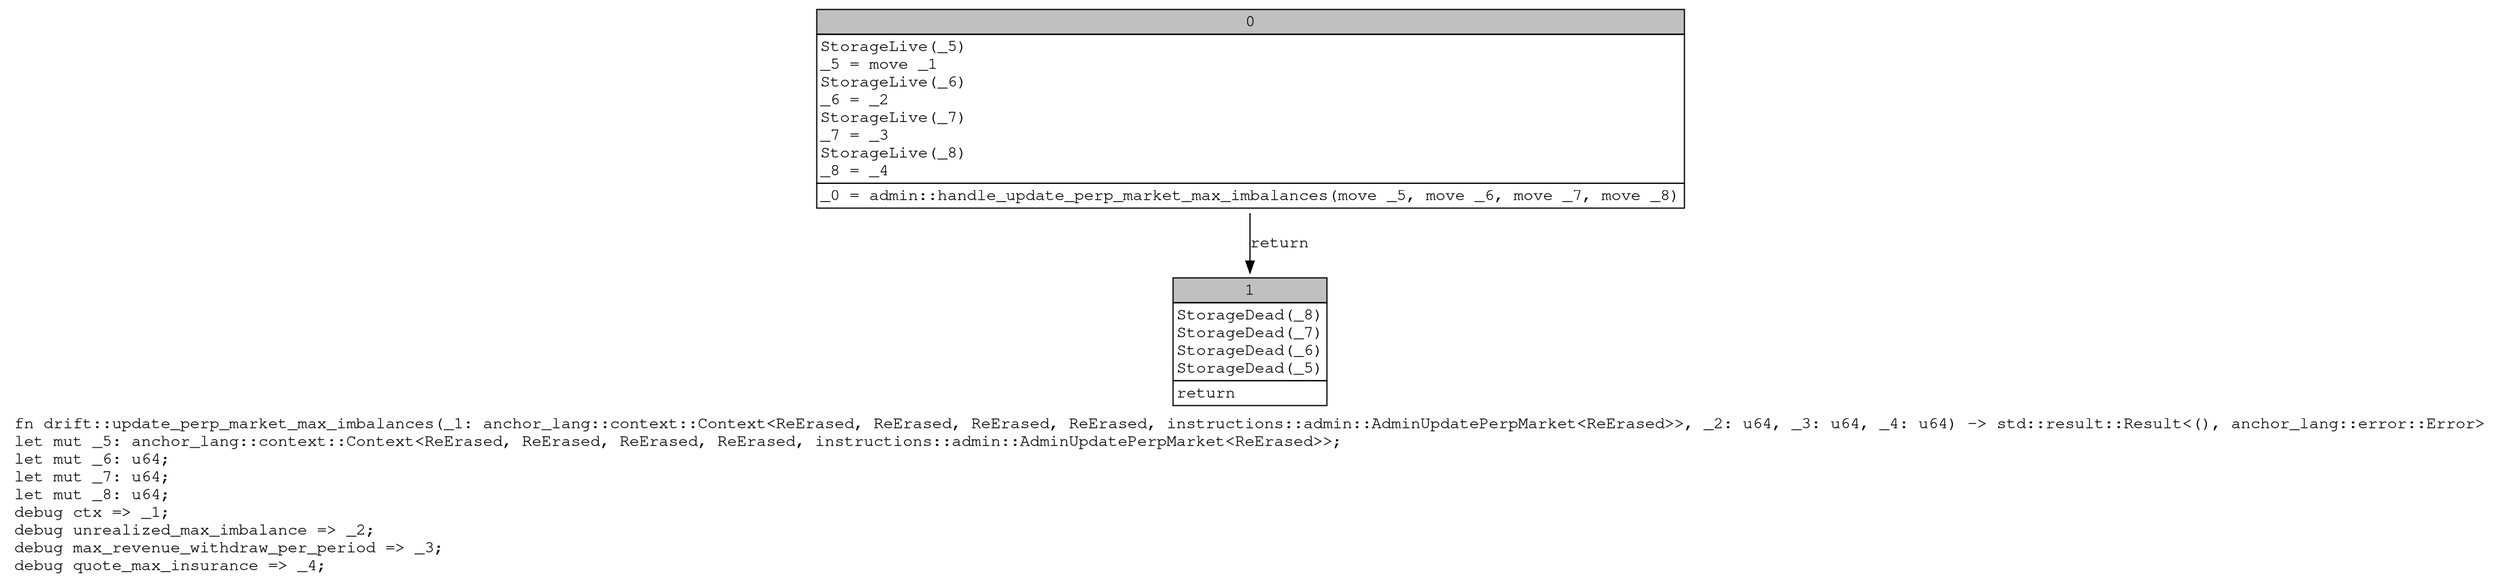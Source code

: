 digraph Mir_0_20053 {
    graph [fontname="Courier, monospace"];
    node [fontname="Courier, monospace"];
    edge [fontname="Courier, monospace"];
    label=<fn drift::update_perp_market_max_imbalances(_1: anchor_lang::context::Context&lt;ReErased, ReErased, ReErased, ReErased, instructions::admin::AdminUpdatePerpMarket&lt;ReErased&gt;&gt;, _2: u64, _3: u64, _4: u64) -&gt; std::result::Result&lt;(), anchor_lang::error::Error&gt;<br align="left"/>let mut _5: anchor_lang::context::Context&lt;ReErased, ReErased, ReErased, ReErased, instructions::admin::AdminUpdatePerpMarket&lt;ReErased&gt;&gt;;<br align="left"/>let mut _6: u64;<br align="left"/>let mut _7: u64;<br align="left"/>let mut _8: u64;<br align="left"/>debug ctx =&gt; _1;<br align="left"/>debug unrealized_max_imbalance =&gt; _2;<br align="left"/>debug max_revenue_withdraw_per_period =&gt; _3;<br align="left"/>debug quote_max_insurance =&gt; _4;<br align="left"/>>;
    bb0__0_20053 [shape="none", label=<<table border="0" cellborder="1" cellspacing="0"><tr><td bgcolor="gray" align="center" colspan="1">0</td></tr><tr><td align="left" balign="left">StorageLive(_5)<br/>_5 = move _1<br/>StorageLive(_6)<br/>_6 = _2<br/>StorageLive(_7)<br/>_7 = _3<br/>StorageLive(_8)<br/>_8 = _4<br/></td></tr><tr><td align="left">_0 = admin::handle_update_perp_market_max_imbalances(move _5, move _6, move _7, move _8)</td></tr></table>>];
    bb1__0_20053 [shape="none", label=<<table border="0" cellborder="1" cellspacing="0"><tr><td bgcolor="gray" align="center" colspan="1">1</td></tr><tr><td align="left" balign="left">StorageDead(_8)<br/>StorageDead(_7)<br/>StorageDead(_6)<br/>StorageDead(_5)<br/></td></tr><tr><td align="left">return</td></tr></table>>];
    bb0__0_20053 -> bb1__0_20053 [label="return"];
}
